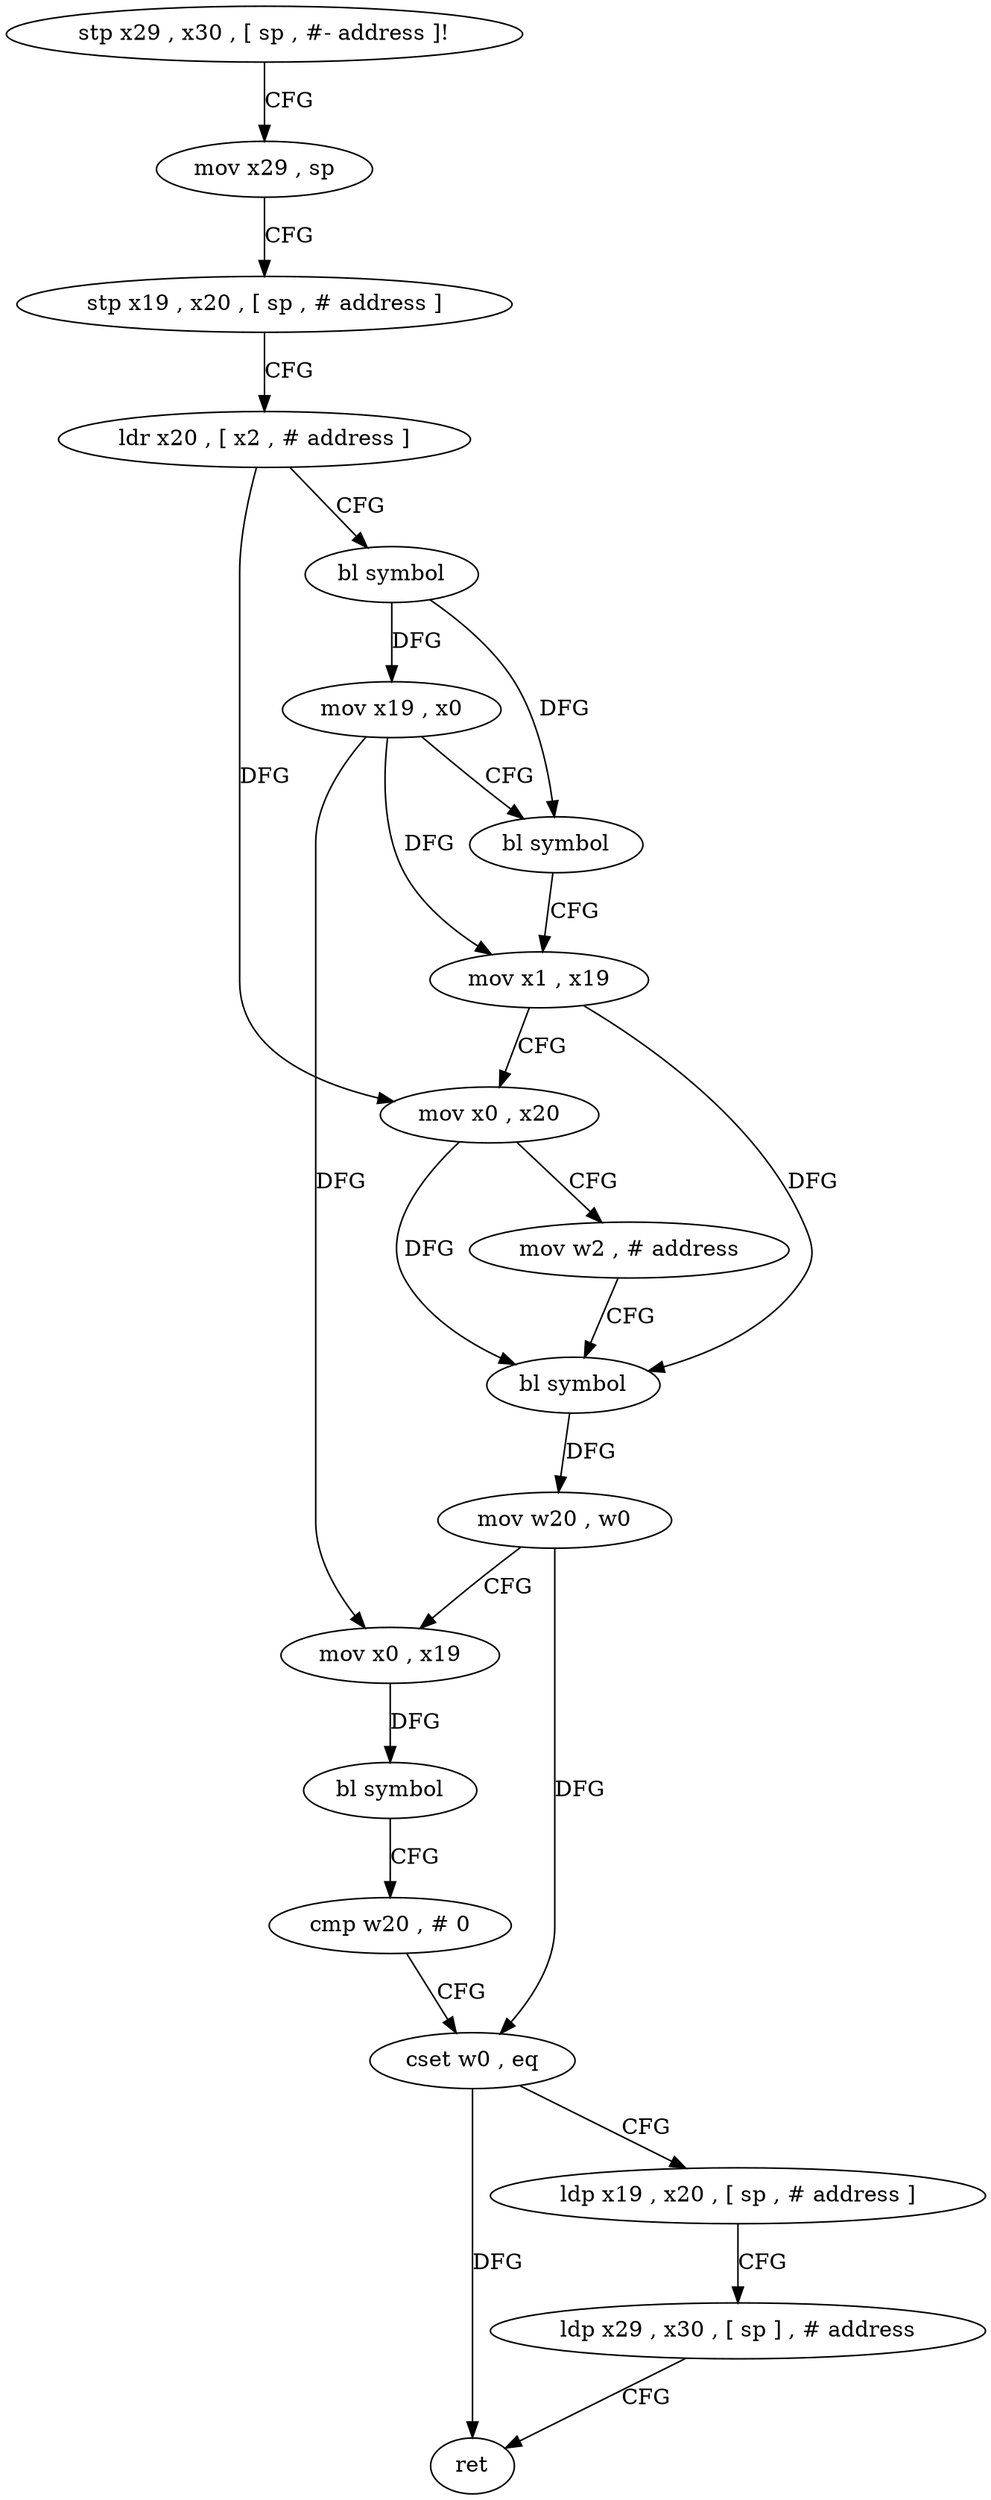 digraph "func" {
"4215360" [label = "stp x29 , x30 , [ sp , #- address ]!" ]
"4215364" [label = "mov x29 , sp" ]
"4215368" [label = "stp x19 , x20 , [ sp , # address ]" ]
"4215372" [label = "ldr x20 , [ x2 , # address ]" ]
"4215376" [label = "bl symbol" ]
"4215380" [label = "mov x19 , x0" ]
"4215384" [label = "bl symbol" ]
"4215388" [label = "mov x1 , x19" ]
"4215392" [label = "mov x0 , x20" ]
"4215396" [label = "mov w2 , # address" ]
"4215400" [label = "bl symbol" ]
"4215404" [label = "mov w20 , w0" ]
"4215408" [label = "mov x0 , x19" ]
"4215412" [label = "bl symbol" ]
"4215416" [label = "cmp w20 , # 0" ]
"4215420" [label = "cset w0 , eq" ]
"4215424" [label = "ldp x19 , x20 , [ sp , # address ]" ]
"4215428" [label = "ldp x29 , x30 , [ sp ] , # address" ]
"4215432" [label = "ret" ]
"4215360" -> "4215364" [ label = "CFG" ]
"4215364" -> "4215368" [ label = "CFG" ]
"4215368" -> "4215372" [ label = "CFG" ]
"4215372" -> "4215376" [ label = "CFG" ]
"4215372" -> "4215392" [ label = "DFG" ]
"4215376" -> "4215380" [ label = "DFG" ]
"4215376" -> "4215384" [ label = "DFG" ]
"4215380" -> "4215384" [ label = "CFG" ]
"4215380" -> "4215388" [ label = "DFG" ]
"4215380" -> "4215408" [ label = "DFG" ]
"4215384" -> "4215388" [ label = "CFG" ]
"4215388" -> "4215392" [ label = "CFG" ]
"4215388" -> "4215400" [ label = "DFG" ]
"4215392" -> "4215396" [ label = "CFG" ]
"4215392" -> "4215400" [ label = "DFG" ]
"4215396" -> "4215400" [ label = "CFG" ]
"4215400" -> "4215404" [ label = "DFG" ]
"4215404" -> "4215408" [ label = "CFG" ]
"4215404" -> "4215420" [ label = "DFG" ]
"4215408" -> "4215412" [ label = "DFG" ]
"4215412" -> "4215416" [ label = "CFG" ]
"4215416" -> "4215420" [ label = "CFG" ]
"4215420" -> "4215424" [ label = "CFG" ]
"4215420" -> "4215432" [ label = "DFG" ]
"4215424" -> "4215428" [ label = "CFG" ]
"4215428" -> "4215432" [ label = "CFG" ]
}
